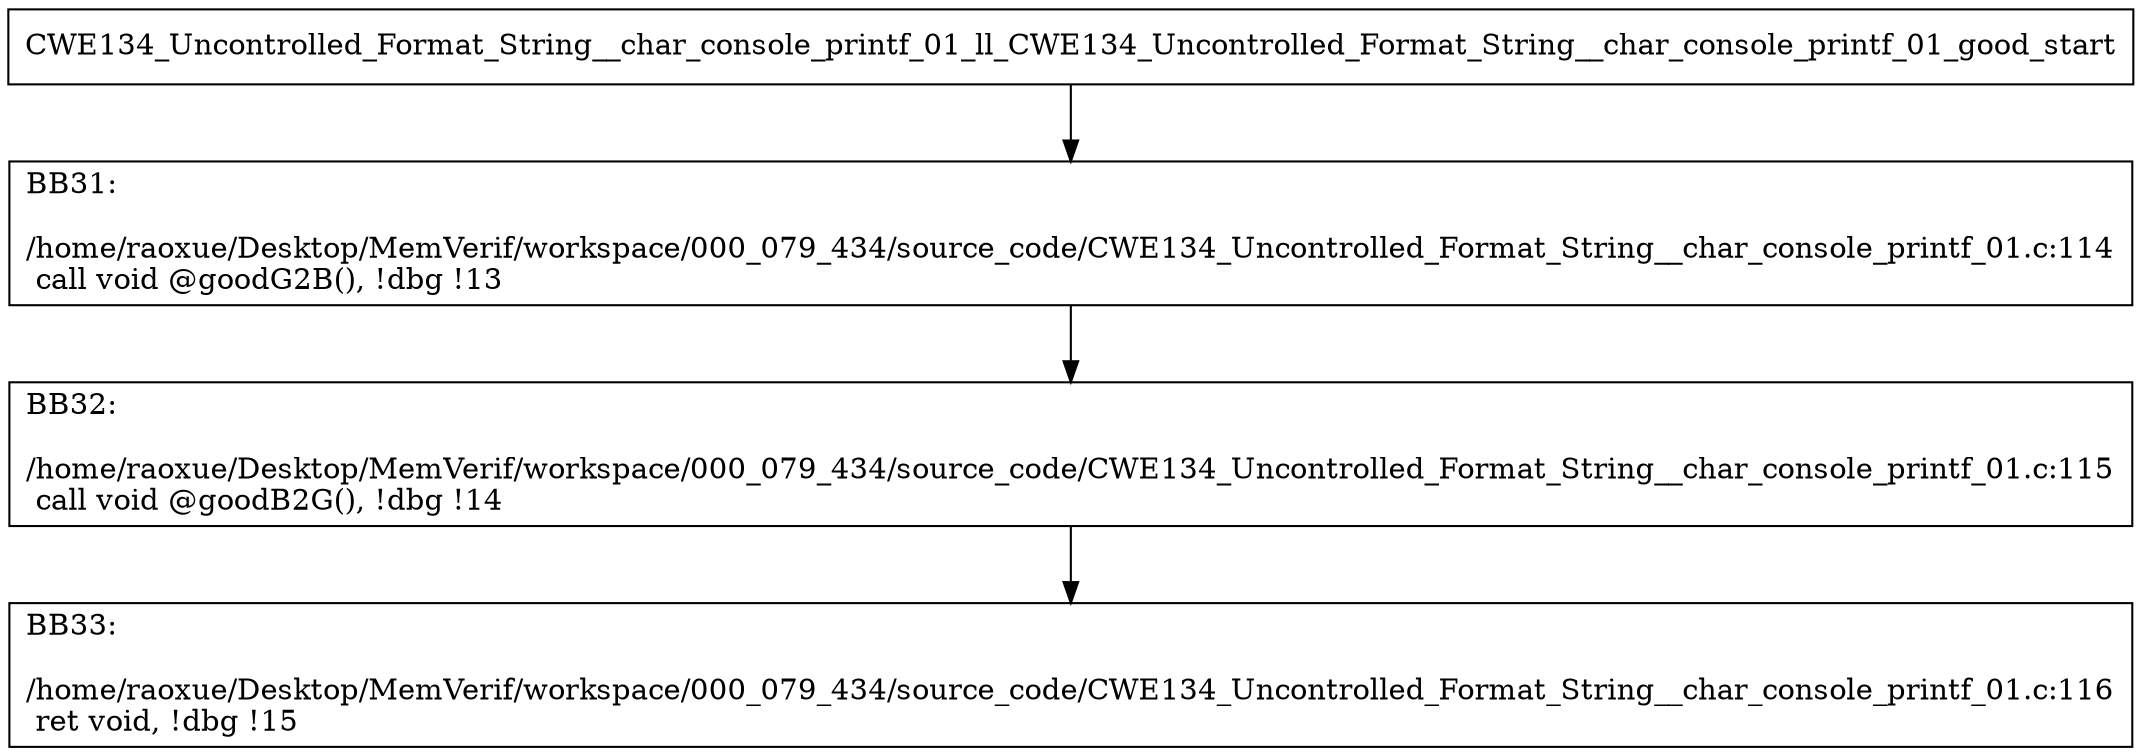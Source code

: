 digraph "CFG for'CWE134_Uncontrolled_Format_String__char_console_printf_01_ll_CWE134_Uncontrolled_Format_String__char_console_printf_01_good' function" {
	BBCWE134_Uncontrolled_Format_String__char_console_printf_01_ll_CWE134_Uncontrolled_Format_String__char_console_printf_01_good_start[shape=record,label="{CWE134_Uncontrolled_Format_String__char_console_printf_01_ll_CWE134_Uncontrolled_Format_String__char_console_printf_01_good_start}"];
	BBCWE134_Uncontrolled_Format_String__char_console_printf_01_ll_CWE134_Uncontrolled_Format_String__char_console_printf_01_good_start-> CWE134_Uncontrolled_Format_String__char_console_printf_01_ll_CWE134_Uncontrolled_Format_String__char_console_printf_01_goodBB31;
	CWE134_Uncontrolled_Format_String__char_console_printf_01_ll_CWE134_Uncontrolled_Format_String__char_console_printf_01_goodBB31 [shape=record, label="{BB31:\l\l/home/raoxue/Desktop/MemVerif/workspace/000_079_434/source_code/CWE134_Uncontrolled_Format_String__char_console_printf_01.c:114\l
  call void @goodG2B(), !dbg !13\l
}"];
	CWE134_Uncontrolled_Format_String__char_console_printf_01_ll_CWE134_Uncontrolled_Format_String__char_console_printf_01_goodBB31-> CWE134_Uncontrolled_Format_String__char_console_printf_01_ll_CWE134_Uncontrolled_Format_String__char_console_printf_01_goodBB32;
	CWE134_Uncontrolled_Format_String__char_console_printf_01_ll_CWE134_Uncontrolled_Format_String__char_console_printf_01_goodBB32 [shape=record, label="{BB32:\l\l/home/raoxue/Desktop/MemVerif/workspace/000_079_434/source_code/CWE134_Uncontrolled_Format_String__char_console_printf_01.c:115\l
  call void @goodB2G(), !dbg !14\l
}"];
	CWE134_Uncontrolled_Format_String__char_console_printf_01_ll_CWE134_Uncontrolled_Format_String__char_console_printf_01_goodBB32-> CWE134_Uncontrolled_Format_String__char_console_printf_01_ll_CWE134_Uncontrolled_Format_String__char_console_printf_01_goodBB33;
	CWE134_Uncontrolled_Format_String__char_console_printf_01_ll_CWE134_Uncontrolled_Format_String__char_console_printf_01_goodBB33 [shape=record, label="{BB33:\l\l/home/raoxue/Desktop/MemVerif/workspace/000_079_434/source_code/CWE134_Uncontrolled_Format_String__char_console_printf_01.c:116\l
  ret void, !dbg !15\l
}"];
}
